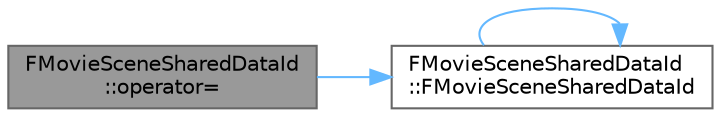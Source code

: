 digraph "FMovieSceneSharedDataId::operator="
{
 // INTERACTIVE_SVG=YES
 // LATEX_PDF_SIZE
  bgcolor="transparent";
  edge [fontname=Helvetica,fontsize=10,labelfontname=Helvetica,labelfontsize=10];
  node [fontname=Helvetica,fontsize=10,shape=box,height=0.2,width=0.4];
  rankdir="LR";
  Node1 [id="Node000001",label="FMovieSceneSharedDataId\l::operator=",height=0.2,width=0.4,color="gray40", fillcolor="grey60", style="filled", fontcolor="black",tooltip=" "];
  Node1 -> Node2 [id="edge1_Node000001_Node000002",color="steelblue1",style="solid",tooltip=" "];
  Node2 [id="Node000002",label="FMovieSceneSharedDataId\l::FMovieSceneSharedDataId",height=0.2,width=0.4,color="grey40", fillcolor="white", style="filled",URL="$db/deb/structFMovieSceneSharedDataId.html#a866314b0ac9f3ff550514b9d52799225",tooltip=" "];
  Node2 -> Node2 [id="edge2_Node000002_Node000002",color="steelblue1",style="solid",tooltip=" "];
}

